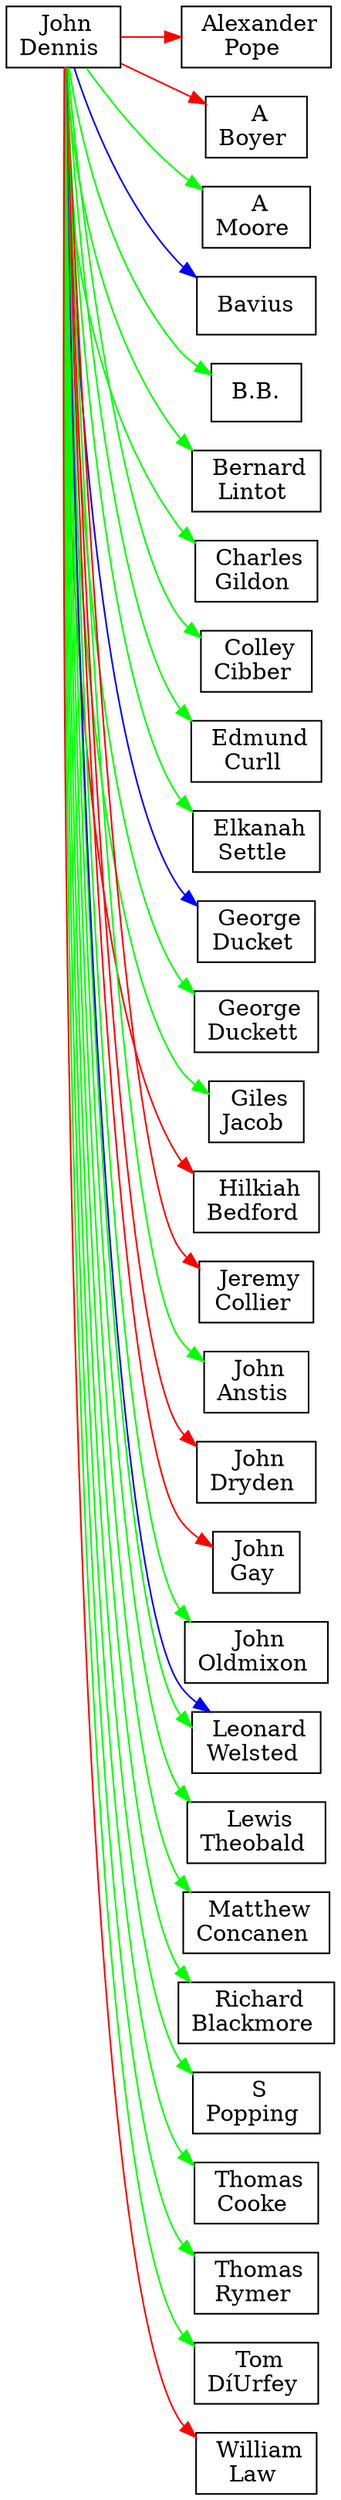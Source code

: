 digraph G {
rankdir=LR
node [shape=rect overlap=false]
ALEXANDER_POPE [label=< Alexander<br/>Pope >]
A_BOYER [label=< A<br/>Boyer >]
A_MOORE [label=< A<br/>Moore >]
BAVIUS [label=< Bavius >]
BB [label=< B.B. >]
BERNARD_LINTOT [label=< Bernard<br/>Lintot >]
CHARLES_GILDON [label=< Charles<br/>Gildon >]
COLLEY_CIBBER [label=< Colley<br/>Cibber >]
EDMUND_CURLL [label=< Edmund<br/>Curll >]
ELKANAH_SETTLE [label=< Elkanah<br/>Settle >]
GEORGE_DUCKET [label=< George<br/>Ducket >]
GEORGE_DUCKETT [label=< George<br/>Duckett >]
GILES_JACOB [label=< Giles<br/>Jacob >]
HILKIAH_BEDFORD [label=< Hilkiah<br/>Bedford >]
JEREMY_COLLIER [label=< Jeremy<br/>Collier >]
JOHN_ANSTIS [label=< John<br/>Anstis >]
JOHN_DENNIS [label=< John<br/>Dennis >]
JOHN_DRYDEN [label=< John<br/>Dryden >]
JOHN_GAY [label=< John<br/>Gay >]
JOHN_OLDMIXON [label=< John<br/>Oldmixon >]
LEONARD_WELSTED [label=< Leonard<br/>Welsted >]
LEWIS_THEOBALD [label=< Lewis<br/>Theobald >]
MATTHEW_CONCANEN [label=< Matthew<br/>Concanen >]
RICHARD_BLACKMORE [label=< Richard<br/>Blackmore >]
S_POPPING [label=< S<br/>Popping >]
THOMAS_COOKE [label=< Thomas<br/>Cooke >]
THOMAS_RYMER [label=< Thomas<br/>Rymer >]
TOM_DÍURFEY [label=< Tom<br/>DíUrfey >]
WILLIAM_LAW [label=< William<br/>Law >]
JOHN_DENNIS -> ALEXANDER_POPE [color=red weight=3136]
JOHN_DENNIS -> A_BOYER [color=red weight=1]
JOHN_DENNIS -> A_MOORE [color=green weight=1]
JOHN_DENNIS -> BAVIUS [color=blue weight=1]
JOHN_DENNIS -> BB [color=green weight=1]
JOHN_DENNIS -> BERNARD_LINTOT [color=green weight=4]
JOHN_DENNIS -> CHARLES_GILDON [color=green weight=25]
JOHN_DENNIS -> COLLEY_CIBBER [color=green weight=4]
JOHN_DENNIS -> EDMUND_CURLL [color=green weight=9]
JOHN_DENNIS -> ELKANAH_SETTLE [color=green weight=1]
JOHN_DENNIS -> GEORGE_DUCKET [color=blue weight=1]
JOHN_DENNIS -> GEORGE_DUCKETT [color=green weight=1]
JOHN_DENNIS -> GILES_JACOB [color=green weight=9]
JOHN_DENNIS -> HILKIAH_BEDFORD [color=red weight=1]
JOHN_DENNIS -> JEREMY_COLLIER [color=red weight=1]
JOHN_DENNIS -> JOHN_ANSTIS [color=green weight=1]
JOHN_DENNIS -> JOHN_DRYDEN [color=red weight=4]
JOHN_DENNIS -> JOHN_GAY [color=red weight=1]
JOHN_DENNIS -> JOHN_OLDMIXON [color=green weight=4]
JOHN_DENNIS -> LEONARD_WELSTED [color=green weight=1]
JOHN_DENNIS -> LEONARD_WELSTED [color=blue weight=1]
JOHN_DENNIS -> LEWIS_THEOBALD [color=green weight=25]
JOHN_DENNIS -> MATTHEW_CONCANEN [color=green weight=1]
JOHN_DENNIS -> RICHARD_BLACKMORE [color=green weight=16]
JOHN_DENNIS -> S_POPPING [color=green weight=1]
JOHN_DENNIS -> THOMAS_COOKE [color=green weight=1]
JOHN_DENNIS -> THOMAS_RYMER [color=green weight=1]
JOHN_DENNIS -> TOM_DÍURFEY [color=green weight=4]
JOHN_DENNIS -> WILLIAM_LAW [color=red weight=16]
}